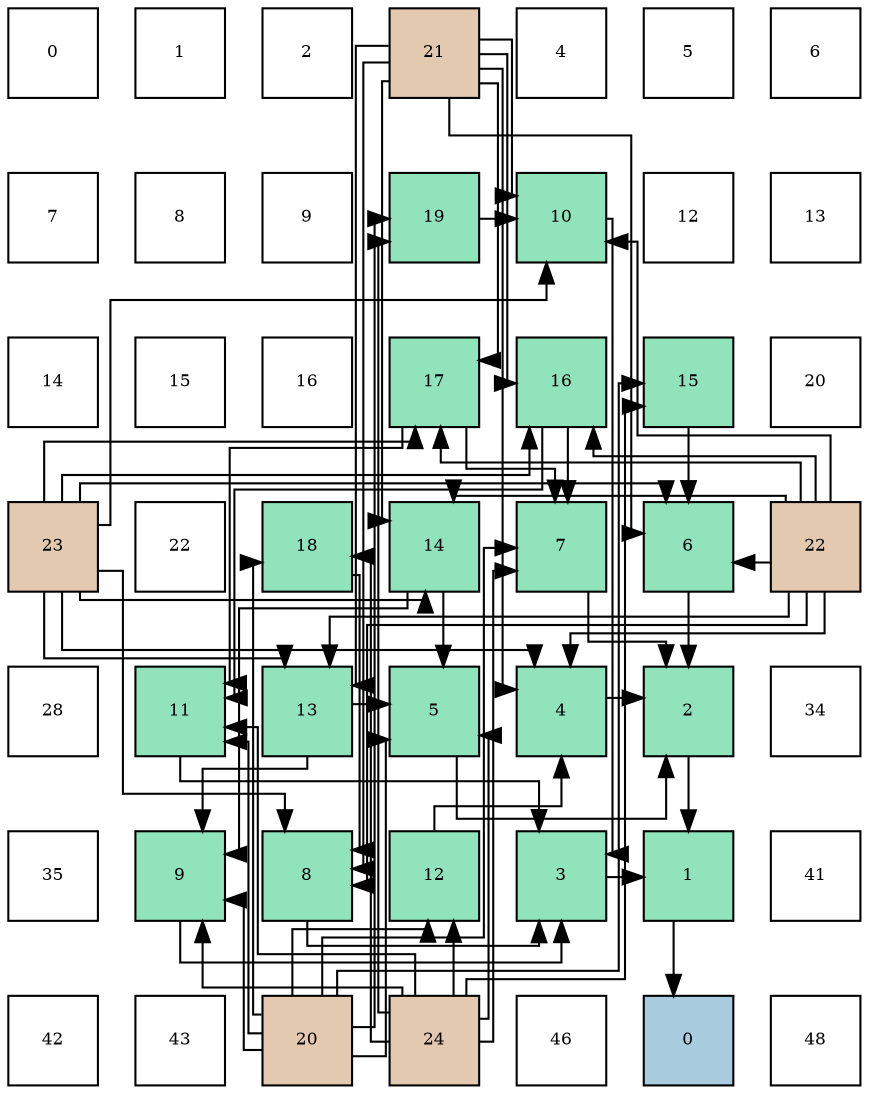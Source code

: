 digraph layout{
 rankdir=TB;
 splines=ortho;
 node [style=filled shape=square fixedsize=true width=0.6];
0[label="0", fontsize=8, fillcolor="#ffffff"];
1[label="1", fontsize=8, fillcolor="#ffffff"];
2[label="2", fontsize=8, fillcolor="#ffffff"];
3[label="21", fontsize=8, fillcolor="#e3c9af"];
4[label="4", fontsize=8, fillcolor="#ffffff"];
5[label="5", fontsize=8, fillcolor="#ffffff"];
6[label="6", fontsize=8, fillcolor="#ffffff"];
7[label="7", fontsize=8, fillcolor="#ffffff"];
8[label="8", fontsize=8, fillcolor="#ffffff"];
9[label="9", fontsize=8, fillcolor="#ffffff"];
10[label="19", fontsize=8, fillcolor="#91e3bb"];
11[label="10", fontsize=8, fillcolor="#91e3bb"];
12[label="12", fontsize=8, fillcolor="#ffffff"];
13[label="13", fontsize=8, fillcolor="#ffffff"];
14[label="14", fontsize=8, fillcolor="#ffffff"];
15[label="15", fontsize=8, fillcolor="#ffffff"];
16[label="16", fontsize=8, fillcolor="#ffffff"];
17[label="17", fontsize=8, fillcolor="#91e3bb"];
18[label="16", fontsize=8, fillcolor="#91e3bb"];
19[label="15", fontsize=8, fillcolor="#91e3bb"];
20[label="20", fontsize=8, fillcolor="#ffffff"];
21[label="23", fontsize=8, fillcolor="#e3c9af"];
22[label="22", fontsize=8, fillcolor="#ffffff"];
23[label="18", fontsize=8, fillcolor="#91e3bb"];
24[label="14", fontsize=8, fillcolor="#91e3bb"];
25[label="7", fontsize=8, fillcolor="#91e3bb"];
26[label="6", fontsize=8, fillcolor="#91e3bb"];
27[label="22", fontsize=8, fillcolor="#e3c9af"];
28[label="28", fontsize=8, fillcolor="#ffffff"];
29[label="11", fontsize=8, fillcolor="#91e3bb"];
30[label="13", fontsize=8, fillcolor="#91e3bb"];
31[label="5", fontsize=8, fillcolor="#91e3bb"];
32[label="4", fontsize=8, fillcolor="#91e3bb"];
33[label="2", fontsize=8, fillcolor="#91e3bb"];
34[label="34", fontsize=8, fillcolor="#ffffff"];
35[label="35", fontsize=8, fillcolor="#ffffff"];
36[label="9", fontsize=8, fillcolor="#91e3bb"];
37[label="8", fontsize=8, fillcolor="#91e3bb"];
38[label="12", fontsize=8, fillcolor="#91e3bb"];
39[label="3", fontsize=8, fillcolor="#91e3bb"];
40[label="1", fontsize=8, fillcolor="#91e3bb"];
41[label="41", fontsize=8, fillcolor="#ffffff"];
42[label="42", fontsize=8, fillcolor="#ffffff"];
43[label="43", fontsize=8, fillcolor="#ffffff"];
44[label="20", fontsize=8, fillcolor="#e3c9af"];
45[label="24", fontsize=8, fillcolor="#e3c9af"];
46[label="46", fontsize=8, fillcolor="#ffffff"];
47[label="0", fontsize=8, fillcolor="#a9ccde"];
48[label="48", fontsize=8, fillcolor="#ffffff"];
edge [constraint=false, style=vis];40 -> 47;
33 -> 40;
39 -> 40;
32 -> 33;
31 -> 33;
26 -> 33;
25 -> 33;
37 -> 39;
36 -> 39;
11 -> 39;
29 -> 39;
38 -> 32;
3 -> 32;
27 -> 32;
21 -> 32;
30 -> 31;
24 -> 31;
44 -> 31;
45 -> 31;
19 -> 26;
3 -> 26;
27 -> 26;
21 -> 26;
18 -> 25;
17 -> 25;
44 -> 25;
45 -> 25;
23 -> 37;
3 -> 37;
27 -> 37;
21 -> 37;
30 -> 36;
24 -> 36;
44 -> 36;
45 -> 36;
10 -> 11;
3 -> 11;
27 -> 11;
21 -> 11;
18 -> 29;
17 -> 29;
44 -> 29;
45 -> 29;
44 -> 38;
45 -> 38;
3 -> 30;
27 -> 30;
21 -> 30;
3 -> 24;
27 -> 24;
21 -> 24;
44 -> 19;
45 -> 19;
3 -> 18;
27 -> 18;
21 -> 18;
3 -> 17;
27 -> 17;
21 -> 17;
44 -> 23;
45 -> 23;
44 -> 10;
45 -> 10;
edge [constraint=true, style=invis];
0 -> 7 -> 14 -> 21 -> 28 -> 35 -> 42;
1 -> 8 -> 15 -> 22 -> 29 -> 36 -> 43;
2 -> 9 -> 16 -> 23 -> 30 -> 37 -> 44;
3 -> 10 -> 17 -> 24 -> 31 -> 38 -> 45;
4 -> 11 -> 18 -> 25 -> 32 -> 39 -> 46;
5 -> 12 -> 19 -> 26 -> 33 -> 40 -> 47;
6 -> 13 -> 20 -> 27 -> 34 -> 41 -> 48;
rank = same {0 -> 1 -> 2 -> 3 -> 4 -> 5 -> 6};
rank = same {7 -> 8 -> 9 -> 10 -> 11 -> 12 -> 13};
rank = same {14 -> 15 -> 16 -> 17 -> 18 -> 19 -> 20};
rank = same {21 -> 22 -> 23 -> 24 -> 25 -> 26 -> 27};
rank = same {28 -> 29 -> 30 -> 31 -> 32 -> 33 -> 34};
rank = same {35 -> 36 -> 37 -> 38 -> 39 -> 40 -> 41};
rank = same {42 -> 43 -> 44 -> 45 -> 46 -> 47 -> 48};
}